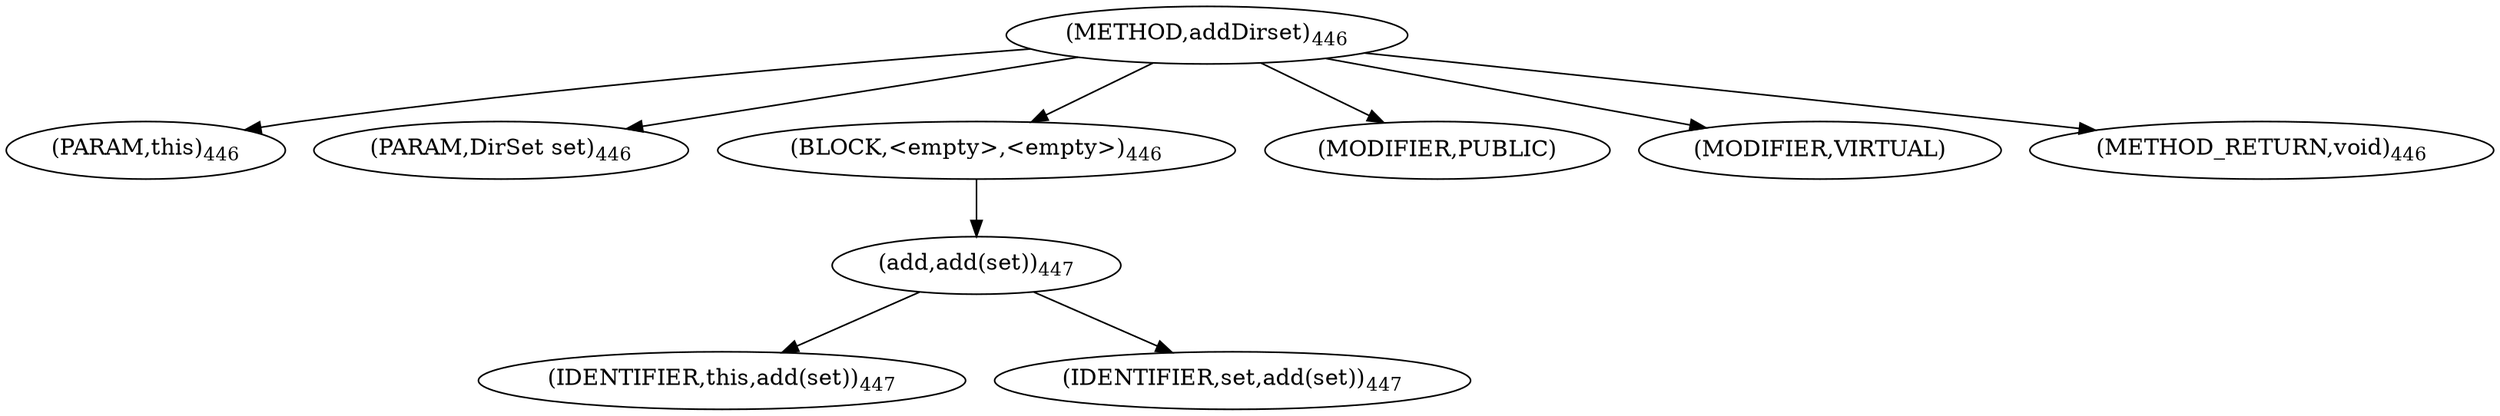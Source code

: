 digraph "addDirset" {  
"868" [label = <(METHOD,addDirset)<SUB>446</SUB>> ]
"42" [label = <(PARAM,this)<SUB>446</SUB>> ]
"869" [label = <(PARAM,DirSet set)<SUB>446</SUB>> ]
"870" [label = <(BLOCK,&lt;empty&gt;,&lt;empty&gt;)<SUB>446</SUB>> ]
"871" [label = <(add,add(set))<SUB>447</SUB>> ]
"41" [label = <(IDENTIFIER,this,add(set))<SUB>447</SUB>> ]
"872" [label = <(IDENTIFIER,set,add(set))<SUB>447</SUB>> ]
"873" [label = <(MODIFIER,PUBLIC)> ]
"874" [label = <(MODIFIER,VIRTUAL)> ]
"875" [label = <(METHOD_RETURN,void)<SUB>446</SUB>> ]
  "868" -> "42" 
  "868" -> "869" 
  "868" -> "870" 
  "868" -> "873" 
  "868" -> "874" 
  "868" -> "875" 
  "870" -> "871" 
  "871" -> "41" 
  "871" -> "872" 
}
